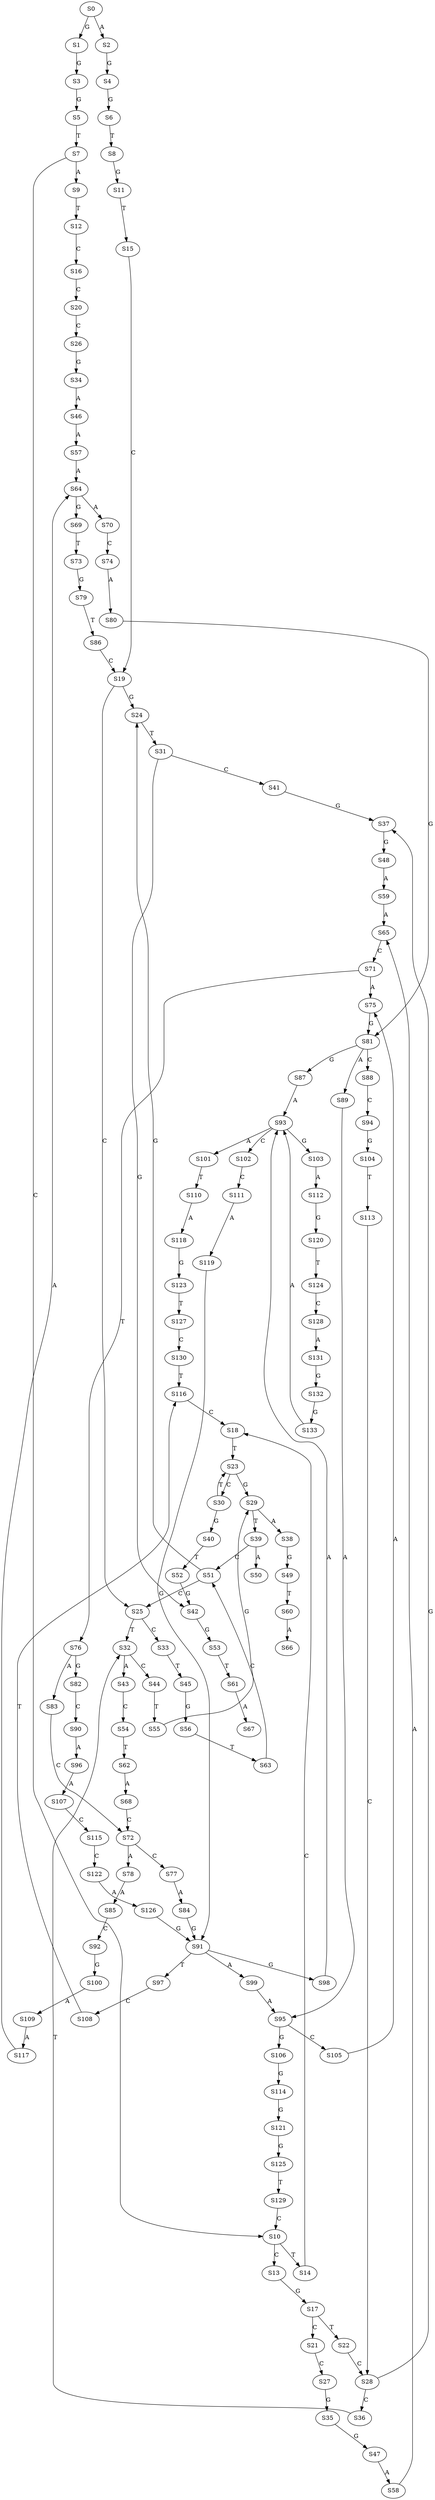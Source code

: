 strict digraph  {
	S0 -> S1 [ label = G ];
	S0 -> S2 [ label = A ];
	S1 -> S3 [ label = G ];
	S2 -> S4 [ label = G ];
	S3 -> S5 [ label = G ];
	S4 -> S6 [ label = G ];
	S5 -> S7 [ label = T ];
	S6 -> S8 [ label = T ];
	S7 -> S9 [ label = A ];
	S7 -> S10 [ label = C ];
	S8 -> S11 [ label = G ];
	S9 -> S12 [ label = T ];
	S10 -> S13 [ label = C ];
	S10 -> S14 [ label = T ];
	S11 -> S15 [ label = T ];
	S12 -> S16 [ label = C ];
	S13 -> S17 [ label = G ];
	S14 -> S18 [ label = C ];
	S15 -> S19 [ label = C ];
	S16 -> S20 [ label = C ];
	S17 -> S21 [ label = C ];
	S17 -> S22 [ label = T ];
	S18 -> S23 [ label = T ];
	S19 -> S24 [ label = G ];
	S19 -> S25 [ label = C ];
	S20 -> S26 [ label = C ];
	S21 -> S27 [ label = C ];
	S22 -> S28 [ label = C ];
	S23 -> S29 [ label = G ];
	S23 -> S30 [ label = C ];
	S24 -> S31 [ label = T ];
	S25 -> S32 [ label = T ];
	S25 -> S33 [ label = C ];
	S26 -> S34 [ label = G ];
	S27 -> S35 [ label = G ];
	S28 -> S36 [ label = C ];
	S28 -> S37 [ label = G ];
	S29 -> S38 [ label = A ];
	S29 -> S39 [ label = T ];
	S30 -> S23 [ label = T ];
	S30 -> S40 [ label = G ];
	S31 -> S41 [ label = C ];
	S31 -> S42 [ label = G ];
	S32 -> S43 [ label = A ];
	S32 -> S44 [ label = C ];
	S33 -> S45 [ label = T ];
	S34 -> S46 [ label = A ];
	S35 -> S47 [ label = G ];
	S36 -> S32 [ label = T ];
	S37 -> S48 [ label = G ];
	S38 -> S49 [ label = G ];
	S39 -> S50 [ label = A ];
	S39 -> S51 [ label = C ];
	S40 -> S52 [ label = T ];
	S41 -> S37 [ label = G ];
	S42 -> S53 [ label = G ];
	S43 -> S54 [ label = C ];
	S44 -> S55 [ label = T ];
	S45 -> S56 [ label = G ];
	S46 -> S57 [ label = A ];
	S47 -> S58 [ label = A ];
	S48 -> S59 [ label = A ];
	S49 -> S60 [ label = T ];
	S51 -> S25 [ label = C ];
	S51 -> S24 [ label = G ];
	S52 -> S42 [ label = G ];
	S53 -> S61 [ label = T ];
	S54 -> S62 [ label = T ];
	S55 -> S29 [ label = G ];
	S56 -> S63 [ label = T ];
	S57 -> S64 [ label = A ];
	S58 -> S65 [ label = A ];
	S59 -> S65 [ label = A ];
	S60 -> S66 [ label = A ];
	S61 -> S67 [ label = A ];
	S62 -> S68 [ label = A ];
	S63 -> S51 [ label = C ];
	S64 -> S69 [ label = G ];
	S64 -> S70 [ label = A ];
	S65 -> S71 [ label = C ];
	S68 -> S72 [ label = C ];
	S69 -> S73 [ label = T ];
	S70 -> S74 [ label = C ];
	S71 -> S75 [ label = A ];
	S71 -> S76 [ label = T ];
	S72 -> S77 [ label = C ];
	S72 -> S78 [ label = A ];
	S73 -> S79 [ label = G ];
	S74 -> S80 [ label = A ];
	S75 -> S81 [ label = G ];
	S76 -> S82 [ label = G ];
	S76 -> S83 [ label = A ];
	S77 -> S84 [ label = A ];
	S78 -> S85 [ label = A ];
	S79 -> S86 [ label = T ];
	S80 -> S81 [ label = G ];
	S81 -> S87 [ label = G ];
	S81 -> S88 [ label = C ];
	S81 -> S89 [ label = A ];
	S82 -> S90 [ label = C ];
	S83 -> S72 [ label = C ];
	S84 -> S91 [ label = G ];
	S85 -> S92 [ label = C ];
	S86 -> S19 [ label = C ];
	S87 -> S93 [ label = A ];
	S88 -> S94 [ label = C ];
	S89 -> S95 [ label = A ];
	S90 -> S96 [ label = A ];
	S91 -> S97 [ label = T ];
	S91 -> S98 [ label = G ];
	S91 -> S99 [ label = A ];
	S92 -> S100 [ label = G ];
	S93 -> S101 [ label = A ];
	S93 -> S102 [ label = C ];
	S93 -> S103 [ label = G ];
	S94 -> S104 [ label = G ];
	S95 -> S105 [ label = C ];
	S95 -> S106 [ label = G ];
	S96 -> S107 [ label = A ];
	S97 -> S108 [ label = C ];
	S98 -> S93 [ label = A ];
	S99 -> S95 [ label = A ];
	S100 -> S109 [ label = A ];
	S101 -> S110 [ label = T ];
	S102 -> S111 [ label = C ];
	S103 -> S112 [ label = A ];
	S104 -> S113 [ label = T ];
	S105 -> S75 [ label = A ];
	S106 -> S114 [ label = G ];
	S107 -> S115 [ label = C ];
	S108 -> S116 [ label = T ];
	S109 -> S117 [ label = A ];
	S110 -> S118 [ label = A ];
	S111 -> S119 [ label = A ];
	S112 -> S120 [ label = G ];
	S113 -> S28 [ label = C ];
	S114 -> S121 [ label = G ];
	S115 -> S122 [ label = C ];
	S116 -> S18 [ label = C ];
	S117 -> S64 [ label = A ];
	S118 -> S123 [ label = G ];
	S119 -> S91 [ label = G ];
	S120 -> S124 [ label = T ];
	S121 -> S125 [ label = G ];
	S122 -> S126 [ label = A ];
	S123 -> S127 [ label = T ];
	S124 -> S128 [ label = C ];
	S125 -> S129 [ label = T ];
	S126 -> S91 [ label = G ];
	S127 -> S130 [ label = C ];
	S128 -> S131 [ label = A ];
	S129 -> S10 [ label = C ];
	S130 -> S116 [ label = T ];
	S131 -> S132 [ label = G ];
	S132 -> S133 [ label = G ];
	S133 -> S93 [ label = A ];
}
